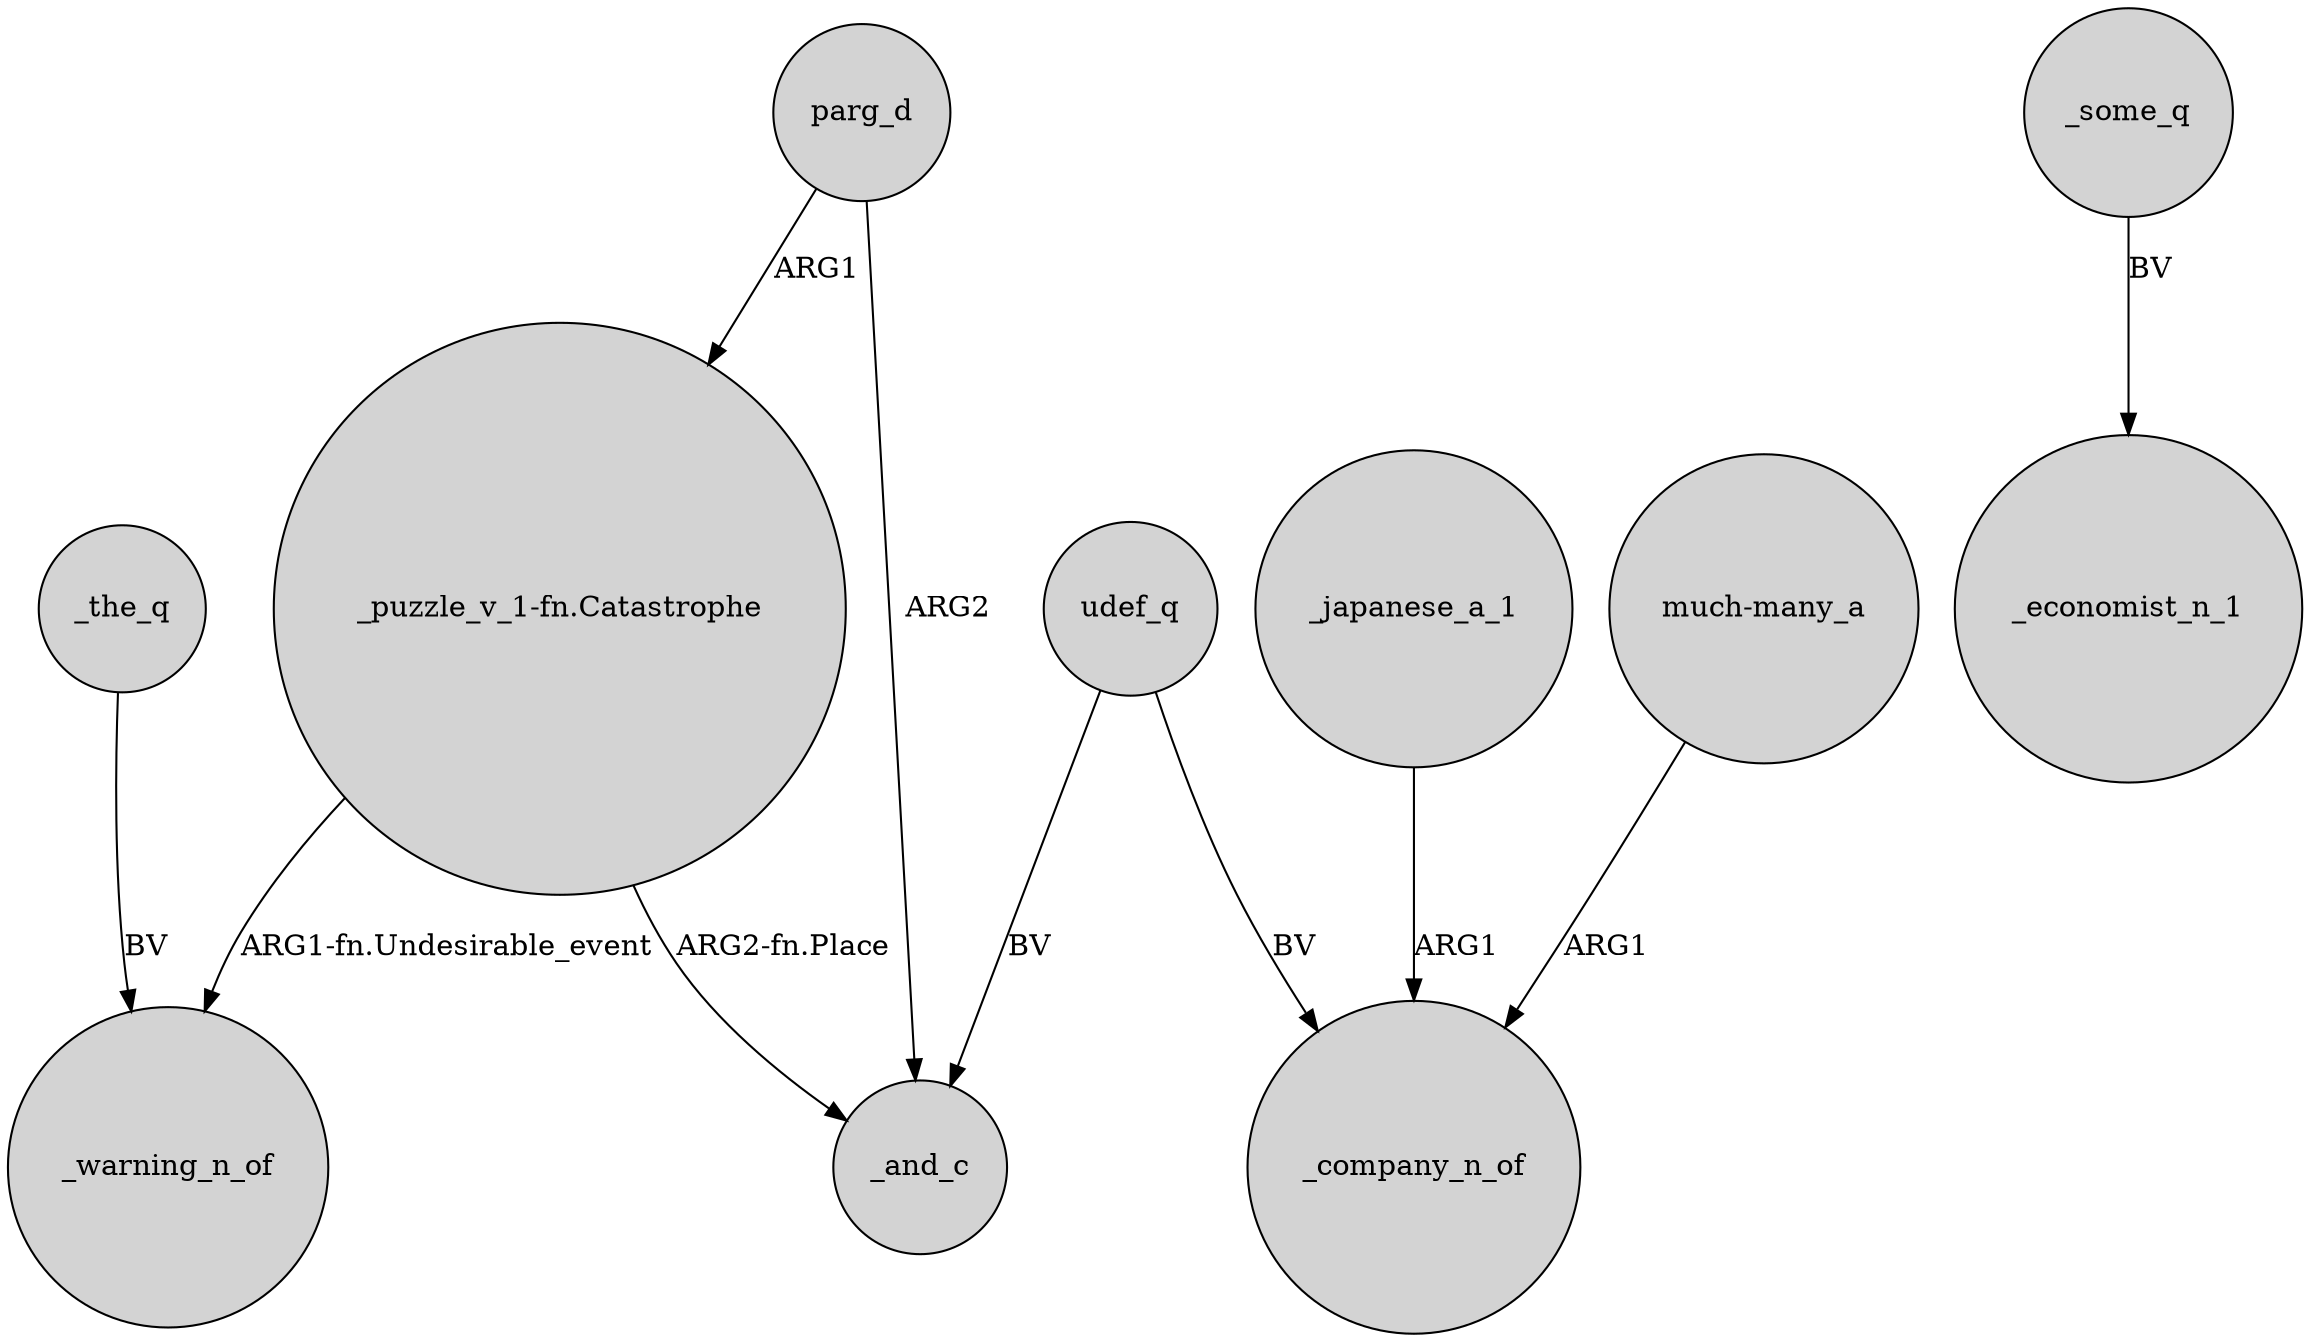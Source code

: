 digraph {
	node [shape=circle style=filled]
	"_puzzle_v_1-fn.Catastrophe" -> _and_c [label="ARG2-fn.Place"]
	parg_d -> "_puzzle_v_1-fn.Catastrophe" [label=ARG1]
	udef_q -> _and_c [label=BV]
	udef_q -> _company_n_of [label=BV]
	_the_q -> _warning_n_of [label=BV]
	"_puzzle_v_1-fn.Catastrophe" -> _warning_n_of [label="ARG1-fn.Undesirable_event"]
	_japanese_a_1 -> _company_n_of [label=ARG1]
	parg_d -> _and_c [label=ARG2]
	_some_q -> _economist_n_1 [label=BV]
	"much-many_a" -> _company_n_of [label=ARG1]
}
